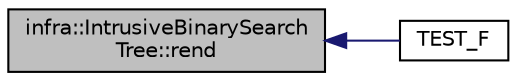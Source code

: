 digraph "infra::IntrusiveBinarySearchTree::rend"
{
 // INTERACTIVE_SVG=YES
  edge [fontname="Helvetica",fontsize="10",labelfontname="Helvetica",labelfontsize="10"];
  node [fontname="Helvetica",fontsize="10",shape=record];
  rankdir="LR";
  Node99 [label="infra::IntrusiveBinarySearch\lTree::rend",height=0.2,width=0.4,color="black", fillcolor="grey75", style="filled", fontcolor="black"];
  Node99 -> Node100 [dir="back",color="midnightblue",fontsize="10",style="solid",fontname="Helvetica"];
  Node100 [label="TEST_F",height=0.2,width=0.4,color="black", fillcolor="white", style="filled",URL="$d8/dfb/_test_intrusive_binary_search_tree_8cpp.html#a6e474abeea3d360a55f53bbdaeed552e"];
}
